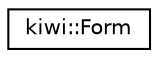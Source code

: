digraph "Graphical Class Hierarchy"
{
 // LATEX_PDF_SIZE
  edge [fontname="Helvetica",fontsize="10",labelfontname="Helvetica",labelfontsize="10"];
  node [fontname="Helvetica",fontsize="10",shape=record];
  rankdir="LR";
  Node0 [label="kiwi::Form",height=0.2,width=0.4,color="black", fillcolor="white", style="filled",URL="$structkiwi_1_1Form.html",tooltip="형태에 관한 모든 정보를 담는 구조체"];
}
